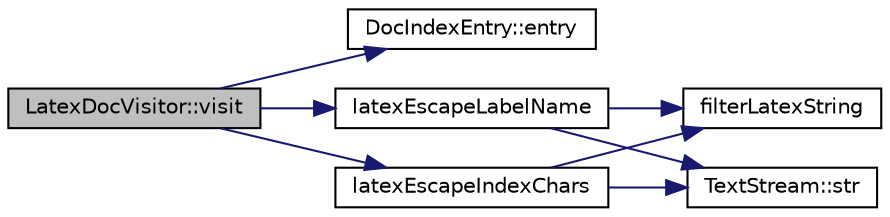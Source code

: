 digraph "LatexDocVisitor::visit"
{
 // LATEX_PDF_SIZE
  edge [fontname="Helvetica",fontsize="10",labelfontname="Helvetica",labelfontsize="10"];
  node [fontname="Helvetica",fontsize="10",shape=record];
  rankdir="LR";
  Node1 [label="LatexDocVisitor::visit",height=0.2,width=0.4,color="black", fillcolor="grey75", style="filled", fontcolor="black",tooltip=" "];
  Node1 -> Node2 [color="midnightblue",fontsize="10",style="solid",fontname="Helvetica"];
  Node2 [label="DocIndexEntry::entry",height=0.2,width=0.4,color="black", fillcolor="white", style="filled",URL="$classDocIndexEntry.html#ac267b515c9df901ab1505e070931996c",tooltip=" "];
  Node1 -> Node3 [color="midnightblue",fontsize="10",style="solid",fontname="Helvetica"];
  Node3 [label="latexEscapeIndexChars",height=0.2,width=0.4,color="black", fillcolor="white", style="filled",URL="$util_8cpp.html#ad32126ac958c2ac22491a47f6957935c",tooltip=" "];
  Node3 -> Node4 [color="midnightblue",fontsize="10",style="solid",fontname="Helvetica"];
  Node4 [label="filterLatexString",height=0.2,width=0.4,color="black", fillcolor="white", style="filled",URL="$util_8cpp.html#a96afd525d79a1a43fbaabae3483b2e6b",tooltip=" "];
  Node3 -> Node5 [color="midnightblue",fontsize="10",style="solid",fontname="Helvetica"];
  Node5 [label="TextStream::str",height=0.2,width=0.4,color="black", fillcolor="white", style="filled",URL="$classTextStream.html#aca8457da22d874f4eb30b35ffe87ebd0",tooltip=" "];
  Node1 -> Node6 [color="midnightblue",fontsize="10",style="solid",fontname="Helvetica"];
  Node6 [label="latexEscapeLabelName",height=0.2,width=0.4,color="black", fillcolor="white", style="filled",URL="$util_8cpp.html#afd297d2d96747033593750c401bfe95e",tooltip=" "];
  Node6 -> Node4 [color="midnightblue",fontsize="10",style="solid",fontname="Helvetica"];
  Node6 -> Node5 [color="midnightblue",fontsize="10",style="solid",fontname="Helvetica"];
}

